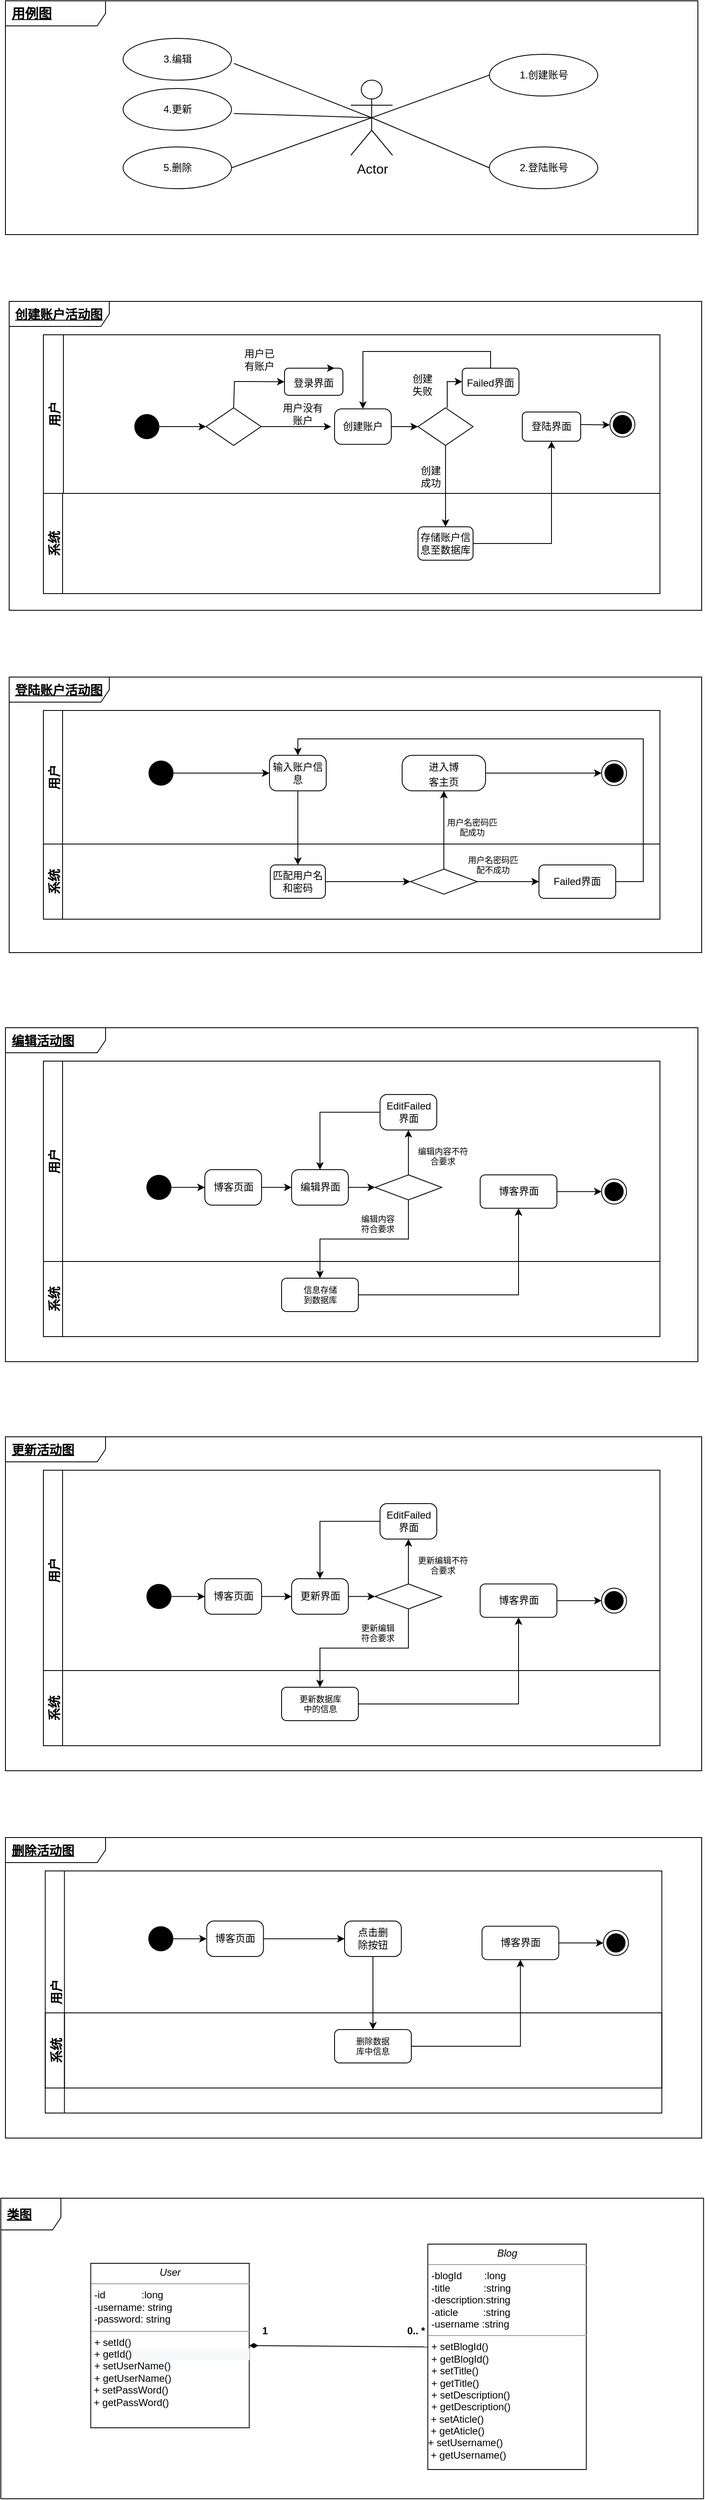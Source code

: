 <mxfile version="18.0.8" type="device"><diagram id="uCge09vuHEHFddwbk7-d" name="Page-1"><mxGraphModel dx="2105" dy="500" grid="1" gridSize="10" guides="1" tooltips="1" connect="1" arrows="1" fold="1" page="1" pageScale="1" pageWidth="827" pageHeight="1169" math="0" shadow="0"><root><mxCell id="0"/><mxCell id="1" parent="0"/><mxCell id="87Q0-yF6agQ6O_MBCrua-6" value="" style="endArrow=none;html=1;rounded=0;entryX=0;entryY=0.5;entryDx=0;entryDy=0;exitX=0.5;exitY=0.5;exitDx=0;exitDy=0;exitPerimeter=0;" parent="1" target="87Q0-yF6agQ6O_MBCrua-8" edge="1" source="ni51FiB8h9C_B713Kg_L-37"><mxGeometry width="50" height="50" relative="1" as="geometry"><mxPoint x="279.5" y="605" as="sourcePoint"/><mxPoint x="360.097" y="589.851" as="targetPoint"/></mxGeometry></mxCell><mxCell id="87Q0-yF6agQ6O_MBCrua-8" value="1.创建账号" style="ellipse;whiteSpace=wrap;html=1;" parent="1" vertex="1"><mxGeometry x="395.5" y="534" width="130" height="50" as="geometry"/></mxCell><mxCell id="ni51FiB8h9C_B713Kg_L-3" value="2.登陆账号" style="ellipse;whiteSpace=wrap;html=1;" parent="1" vertex="1"><mxGeometry x="395.5" y="645" width="130" height="50" as="geometry"/></mxCell><mxCell id="ni51FiB8h9C_B713Kg_L-5" value="3.编辑" style="ellipse;whiteSpace=wrap;html=1;" parent="1" vertex="1"><mxGeometry x="-43.5" y="515" width="130" height="50" as="geometry"/></mxCell><mxCell id="ni51FiB8h9C_B713Kg_L-6" value="" style="endArrow=none;html=1;rounded=0;entryX=0;entryY=0.5;entryDx=0;entryDy=0;exitX=0.5;exitY=0.5;exitDx=0;exitDy=0;exitPerimeter=0;" parent="1" target="ni51FiB8h9C_B713Kg_L-3" edge="1" source="ni51FiB8h9C_B713Kg_L-37"><mxGeometry width="50" height="50" relative="1" as="geometry"><mxPoint x="285.5" y="610" as="sourcePoint"/><mxPoint x="484.5" y="609.5" as="targetPoint"/><Array as="points"/></mxGeometry></mxCell><mxCell id="ni51FiB8h9C_B713Kg_L-22" value="" style="endArrow=none;html=1;rounded=0;fontSize=16;entryX=1;entryY=0.5;entryDx=0;entryDy=0;exitX=0.5;exitY=0.5;exitDx=0;exitDy=0;exitPerimeter=0;" parent="1" target="h9ep-4VkS3vT_aJp5jvK-35" edge="1" source="ni51FiB8h9C_B713Kg_L-37"><mxGeometry width="50" height="50" relative="1" as="geometry"><mxPoint x="229.5" y="605" as="sourcePoint"/><mxPoint x="139.5" y="655" as="targetPoint"/></mxGeometry></mxCell><mxCell id="ni51FiB8h9C_B713Kg_L-37" value="Actor" style="shape=umlActor;verticalLabelPosition=bottom;verticalAlign=top;html=1;fontSize=16;fillColor=none;" parent="1" vertex="1"><mxGeometry x="229.5" y="565" width="50" height="90" as="geometry"/></mxCell><mxCell id="ni51FiB8h9C_B713Kg_L-62" value="" style="endArrow=classic;html=1;rounded=0;fontSize=12;entryX=0.5;entryY=1;entryDx=0;entryDy=0;exitX=1;exitY=0.5;exitDx=0;exitDy=0;" parent="1" target="ni51FiB8h9C_B713Kg_L-64" edge="1" source="ni51FiB8h9C_B713Kg_L-58"><mxGeometry width="50" height="50" relative="1" as="geometry"><mxPoint x="361" y="1110" as="sourcePoint"/><mxPoint x="455" y="1110" as="targetPoint"/><Array as="points"><mxPoint x="470" y="1120"/></Array></mxGeometry></mxCell><mxCell id="ni51FiB8h9C_B713Kg_L-87" value="" style="ellipse;fillColor=#000000;strokeColor=none;fontSize=16;" parent="1" vertex="1"><mxGeometry x="-13" y="1380" width="30" height="30" as="geometry"/></mxCell><mxCell id="ni51FiB8h9C_B713Kg_L-108" style="edgeStyle=orthogonalEdgeStyle;rounded=0;orthogonalLoop=1;jettySize=auto;html=1;exitX=0.5;exitY=1;exitDx=0;exitDy=0;entryX=0.5;entryY=0;entryDx=0;entryDy=0;fontSize=15;" parent="1" source="ni51FiB8h9C_B713Kg_L-95" target="ni51FiB8h9C_B713Kg_L-97" edge="1"><mxGeometry relative="1" as="geometry"/></mxCell><mxCell id="ni51FiB8h9C_B713Kg_L-95" value="输入账户信息" style="rounded=1;whiteSpace=wrap;html=1;fontSize=12;fillColor=none;arcSize=20;" parent="1" vertex="1"><mxGeometry x="132" y="1373.75" width="68" height="42.5" as="geometry"/></mxCell><mxCell id="ni51FiB8h9C_B713Kg_L-112" style="edgeStyle=orthogonalEdgeStyle;rounded=0;orthogonalLoop=1;jettySize=auto;html=1;exitX=1;exitY=0.5;exitDx=0;exitDy=0;entryX=0;entryY=0.5;entryDx=0;entryDy=0;fontSize=15;" parent="1" source="ni51FiB8h9C_B713Kg_L-97" target="ni51FiB8h9C_B713Kg_L-111" edge="1"><mxGeometry relative="1" as="geometry"/></mxCell><mxCell id="ni51FiB8h9C_B713Kg_L-97" value="匹配用户名和密码" style="rounded=1;whiteSpace=wrap;html=1;fontSize=12;fillColor=none;" parent="1" vertex="1"><mxGeometry x="133" y="1505" width="66" height="40" as="geometry"/></mxCell><mxCell id="ni51FiB8h9C_B713Kg_L-98" value="" style="endArrow=classic;html=1;rounded=0;fontSize=12;entryX=0;entryY=0.5;entryDx=0;entryDy=0;" parent="1" target="ni51FiB8h9C_B713Kg_L-95" edge="1"><mxGeometry width="50" height="50" relative="1" as="geometry"><mxPoint x="17" y="1395" as="sourcePoint"/><mxPoint x="73" y="1395.0" as="targetPoint"/></mxGeometry></mxCell><mxCell id="ni51FiB8h9C_B713Kg_L-100" value="" style="ellipse;html=1;shape=endState;fillColor=#000000;strokeColor=#000000;fontSize=12;" parent="1" vertex="1"><mxGeometry x="530" y="1380" width="30" height="30" as="geometry"/></mxCell><mxCell id="ni51FiB8h9C_B713Kg_L-102" value="" style="endArrow=classic;html=1;rounded=0;fontSize=12;exitX=1;exitY=0.5;exitDx=0;exitDy=0;entryX=0;entryY=0.5;entryDx=0;entryDy=0;" parent="1" source="ni51FiB8h9C_B713Kg_L-107" target="ni51FiB8h9C_B713Kg_L-100" edge="1"><mxGeometry width="50" height="50" relative="1" as="geometry"><mxPoint x="404" y="1395" as="sourcePoint"/><mxPoint x="464" y="1395" as="targetPoint"/></mxGeometry></mxCell><mxCell id="ni51FiB8h9C_B713Kg_L-107" value="&lt;span style=&quot;font-size: 12px;&quot;&gt;进入博&lt;br&gt;客主页&lt;/span&gt;" style="rounded=1;whiteSpace=wrap;html=1;fontSize=15;fillColor=none;arcSize=28;" parent="1" vertex="1"><mxGeometry x="291" y="1373.75" width="100" height="42.5" as="geometry"/></mxCell><mxCell id="ni51FiB8h9C_B713Kg_L-119" style="edgeStyle=orthogonalEdgeStyle;rounded=0;orthogonalLoop=1;jettySize=auto;html=1;exitX=1;exitY=0.5;exitDx=0;exitDy=0;fontSize=10;" parent="1" source="ni51FiB8h9C_B713Kg_L-111" target="ni51FiB8h9C_B713Kg_L-120" edge="1"><mxGeometry relative="1" as="geometry"><mxPoint x="431" y="1524.529" as="targetPoint"/></mxGeometry></mxCell><mxCell id="h9ep-4VkS3vT_aJp5jvK-23" style="edgeStyle=orthogonalEdgeStyle;rounded=0;orthogonalLoop=1;jettySize=auto;html=1;exitX=0.5;exitY=0;exitDx=0;exitDy=0;entryX=0.5;entryY=1;entryDx=0;entryDy=0;fontSize=12;" edge="1" parent="1" source="ni51FiB8h9C_B713Kg_L-111" target="ni51FiB8h9C_B713Kg_L-107"><mxGeometry relative="1" as="geometry"/></mxCell><mxCell id="ni51FiB8h9C_B713Kg_L-111" value="" style="rhombus;whiteSpace=wrap;html=1;fontSize=15;fillColor=none;" parent="1" vertex="1"><mxGeometry x="301" y="1510" width="80" height="30" as="geometry"/></mxCell><mxCell id="ni51FiB8h9C_B713Kg_L-116" value="用户名密码匹配成功" style="text;html=1;strokeColor=none;fillColor=none;align=center;verticalAlign=middle;whiteSpace=wrap;rounded=0;fontSize=10;" parent="1" vertex="1"><mxGeometry x="340" y="1445" width="70" height="30" as="geometry"/></mxCell><mxCell id="h9ep-4VkS3vT_aJp5jvK-40" style="edgeStyle=orthogonalEdgeStyle;rounded=0;orthogonalLoop=1;jettySize=auto;html=1;fontSize=12;entryX=0.5;entryY=0;entryDx=0;entryDy=0;" edge="1" parent="1" source="ni51FiB8h9C_B713Kg_L-120" target="ni51FiB8h9C_B713Kg_L-95"><mxGeometry relative="1" as="geometry"><mxPoint x="580" y="1350" as="targetPoint"/><Array as="points"><mxPoint x="580" y="1525"/><mxPoint x="580" y="1354"/><mxPoint x="166" y="1354"/></Array></mxGeometry></mxCell><mxCell id="ni51FiB8h9C_B713Kg_L-120" value="&lt;font style=&quot;font-size: 12px;&quot;&gt;Failed界面&lt;/font&gt;" style="rounded=1;whiteSpace=wrap;html=1;fontSize=10;fillColor=none;" parent="1" vertex="1"><mxGeometry x="455" y="1505" width="92" height="40" as="geometry"/></mxCell><mxCell id="ni51FiB8h9C_B713Kg_L-137" value="用户" style="swimlane;horizontal=0;fontSize=15;fillColor=none;startSize=24;" parent="1" vertex="1"><mxGeometry x="-139" y="870" width="739" height="190" as="geometry"/></mxCell><mxCell id="ni51FiB8h9C_B713Kg_L-38" value="" style="ellipse;fillColor=#000000;strokeColor=none;fontSize=16;" parent="ni51FiB8h9C_B713Kg_L-137" vertex="1"><mxGeometry x="109" y="95" width="30" height="30" as="geometry"/></mxCell><mxCell id="ni51FiB8h9C_B713Kg_L-44" value="" style="rhombus;whiteSpace=wrap;html=1;fontSize=16;fillColor=none;" parent="ni51FiB8h9C_B713Kg_L-137" vertex="1"><mxGeometry x="195" y="87.5" width="66" height="45" as="geometry"/></mxCell><mxCell id="ni51FiB8h9C_B713Kg_L-45" value="" style="endArrow=classic;html=1;rounded=0;fontSize=16;exitX=0.5;exitY=0;exitDx=0;exitDy=0;entryX=0;entryY=0.5;entryDx=0;entryDy=0;" parent="ni51FiB8h9C_B713Kg_L-137" source="ni51FiB8h9C_B713Kg_L-44" target="ni51FiB8h9C_B713Kg_L-50" edge="1"><mxGeometry width="50" height="50" relative="1" as="geometry"><mxPoint x="248" y="47.5" as="sourcePoint"/><mxPoint x="315" y="20" as="targetPoint"/><Array as="points"><mxPoint x="229" y="56"/><mxPoint x="248" y="56"/></Array></mxGeometry></mxCell><mxCell id="ni51FiB8h9C_B713Kg_L-50" value="&lt;font style=&quot;font-size: 12px;&quot;&gt;登录界面&lt;/font&gt;" style="rounded=1;whiteSpace=wrap;html=1;fontSize=16;fillColor=none;" parent="ni51FiB8h9C_B713Kg_L-137" vertex="1"><mxGeometry x="289" y="40" width="70" height="32.5" as="geometry"/></mxCell><mxCell id="ni51FiB8h9C_B713Kg_L-51" value="用户已有账户" style="text;html=1;strokeColor=none;fillColor=none;align=center;verticalAlign=middle;whiteSpace=wrap;rounded=0;fontSize=12;" parent="ni51FiB8h9C_B713Kg_L-137" vertex="1"><mxGeometry x="237" y="10" width="44" height="40" as="geometry"/></mxCell><mxCell id="ni51FiB8h9C_B713Kg_L-54" value="" style="endArrow=classic;html=1;rounded=0;fontSize=12;exitX=1;exitY=0.5;exitDx=0;exitDy=0;" parent="ni51FiB8h9C_B713Kg_L-137" source="ni51FiB8h9C_B713Kg_L-44" edge="1"><mxGeometry width="50" height="50" relative="1" as="geometry"><mxPoint x="295" y="160" as="sourcePoint"/><mxPoint x="345" y="110" as="targetPoint"/></mxGeometry></mxCell><mxCell id="ni51FiB8h9C_B713Kg_L-55" value="用户没有账户" style="text;html=1;strokeColor=none;fillColor=none;align=center;verticalAlign=middle;whiteSpace=wrap;rounded=0;fontSize=12;" parent="ni51FiB8h9C_B713Kg_L-137" vertex="1"><mxGeometry x="281" y="80" width="60" height="30" as="geometry"/></mxCell><mxCell id="h9ep-4VkS3vT_aJp5jvK-6" style="edgeStyle=orthogonalEdgeStyle;rounded=0;orthogonalLoop=1;jettySize=auto;html=1;exitX=1;exitY=0.5;exitDx=0;exitDy=0;entryX=0;entryY=0.5;entryDx=0;entryDy=0;fontSize=12;" edge="1" parent="ni51FiB8h9C_B713Kg_L-137" source="ni51FiB8h9C_B713Kg_L-56" target="h9ep-4VkS3vT_aJp5jvK-4"><mxGeometry relative="1" as="geometry"/></mxCell><mxCell id="ni51FiB8h9C_B713Kg_L-56" value="创建账户" style="rounded=1;whiteSpace=wrap;html=1;fontSize=12;fillColor=none;arcSize=20;" parent="ni51FiB8h9C_B713Kg_L-137" vertex="1"><mxGeometry x="349" y="88.75" width="68" height="42.5" as="geometry"/></mxCell><mxCell id="ni51FiB8h9C_B713Kg_L-61" value="" style="endArrow=classic;html=1;rounded=0;fontSize=12;" parent="ni51FiB8h9C_B713Kg_L-137" target="ni51FiB8h9C_B713Kg_L-44" edge="1"><mxGeometry width="50" height="50" relative="1" as="geometry"><mxPoint x="139" y="110" as="sourcePoint"/><mxPoint x="189" y="60" as="targetPoint"/></mxGeometry></mxCell><mxCell id="ni51FiB8h9C_B713Kg_L-63" value="" style="ellipse;html=1;shape=endState;fillColor=#000000;strokeColor=#000000;fontSize=12;" parent="ni51FiB8h9C_B713Kg_L-137" vertex="1"><mxGeometry x="679" y="92.5" width="30" height="30" as="geometry"/></mxCell><mxCell id="ni51FiB8h9C_B713Kg_L-64" value="登陆界面" style="rounded=1;whiteSpace=wrap;html=1;fontSize=12;fillColor=none;" parent="ni51FiB8h9C_B713Kg_L-137" vertex="1"><mxGeometry x="574" y="92.5" width="70" height="35" as="geometry"/></mxCell><mxCell id="ni51FiB8h9C_B713Kg_L-65" value="" style="endArrow=classic;html=1;rounded=0;fontSize=12;" parent="ni51FiB8h9C_B713Kg_L-137" edge="1"><mxGeometry width="50" height="50" relative="1" as="geometry"><mxPoint x="644" y="107.5" as="sourcePoint"/><mxPoint x="679" y="108" as="targetPoint"/></mxGeometry></mxCell><mxCell id="h9ep-4VkS3vT_aJp5jvK-4" value="" style="rhombus;whiteSpace=wrap;html=1;fontSize=16;fillColor=none;" vertex="1" parent="ni51FiB8h9C_B713Kg_L-137"><mxGeometry x="449" y="87.5" width="66" height="45" as="geometry"/></mxCell><mxCell id="h9ep-4VkS3vT_aJp5jvK-5" value="创建&lt;br&gt;失败" style="text;html=1;strokeColor=none;fillColor=none;align=center;verticalAlign=middle;whiteSpace=wrap;rounded=0;fontSize=12;" vertex="1" parent="ni51FiB8h9C_B713Kg_L-137"><mxGeometry x="429" y="40" width="51" height="40" as="geometry"/></mxCell><mxCell id="h9ep-4VkS3vT_aJp5jvK-8" value="&lt;font style=&quot;font-size: 12px;&quot;&gt;Failed界面&lt;/font&gt;" style="rounded=1;whiteSpace=wrap;html=1;fontSize=16;fillColor=none;" vertex="1" parent="ni51FiB8h9C_B713Kg_L-137"><mxGeometry x="502" y="40" width="68" height="32.5" as="geometry"/></mxCell><mxCell id="h9ep-4VkS3vT_aJp5jvK-17" value="" style="endArrow=classic;html=1;rounded=0;fontSize=16;exitX=0.5;exitY=0;exitDx=0;exitDy=0;entryX=0;entryY=0.5;entryDx=0;entryDy=0;" edge="1" parent="ni51FiB8h9C_B713Kg_L-137" target="h9ep-4VkS3vT_aJp5jvK-8"><mxGeometry width="50" height="50" relative="1" as="geometry"><mxPoint x="484" y="87.5" as="sourcePoint"/><mxPoint x="499" y="56" as="targetPoint"/><Array as="points"><mxPoint x="484" y="56"/></Array></mxGeometry></mxCell><mxCell id="h9ep-4VkS3vT_aJp5jvK-22" value="创建&lt;br&gt;成功" style="text;html=1;strokeColor=none;fillColor=none;align=center;verticalAlign=middle;whiteSpace=wrap;rounded=0;fontSize=12;" vertex="1" parent="ni51FiB8h9C_B713Kg_L-137"><mxGeometry x="439" y="150" width="51" height="40" as="geometry"/></mxCell><mxCell id="h9ep-4VkS3vT_aJp5jvK-37" style="edgeStyle=orthogonalEdgeStyle;rounded=0;orthogonalLoop=1;jettySize=auto;html=1;exitX=0.75;exitY=0;exitDx=0;exitDy=0;entryX=0.857;entryY=0;entryDx=0;entryDy=0;entryPerimeter=0;fontSize=12;" edge="1" parent="ni51FiB8h9C_B713Kg_L-137" source="ni51FiB8h9C_B713Kg_L-50" target="ni51FiB8h9C_B713Kg_L-50"><mxGeometry relative="1" as="geometry"/></mxCell><mxCell id="h9ep-4VkS3vT_aJp5jvK-38" style="edgeStyle=orthogonalEdgeStyle;rounded=0;orthogonalLoop=1;jettySize=auto;html=1;exitX=0.5;exitY=0;exitDx=0;exitDy=0;fontSize=12;entryX=0.5;entryY=0;entryDx=0;entryDy=0;" edge="1" parent="ni51FiB8h9C_B713Kg_L-137" source="h9ep-4VkS3vT_aJp5jvK-8" target="ni51FiB8h9C_B713Kg_L-56"><mxGeometry relative="1" as="geometry"><mxPoint x="536" y="20" as="targetPoint"/></mxGeometry></mxCell><mxCell id="ni51FiB8h9C_B713Kg_L-139" value="系统" style="swimlane;horizontal=0;fontSize=15;fillColor=none;" parent="1" vertex="1"><mxGeometry x="-139" y="1060" width="739" height="120" as="geometry"/></mxCell><mxCell id="ni51FiB8h9C_B713Kg_L-58" value="存储账户信息至数据库" style="rounded=1;whiteSpace=wrap;html=1;fontSize=12;fillColor=none;" parent="ni51FiB8h9C_B713Kg_L-139" vertex="1"><mxGeometry x="449" y="40" width="66" height="40" as="geometry"/></mxCell><mxCell id="ni51FiB8h9C_B713Kg_L-138" value="&lt;span style=&quot;font-weight: 700; text-align: center; text-decoration-line: underline;&quot;&gt;创建账户活动图&lt;/span&gt;" style="shape=umlFrame;whiteSpace=wrap;html=1;width=120;height=30;boundedLbl=1;verticalAlign=middle;align=left;spacingLeft=5;fontSize=15;fillColor=none;" parent="1" vertex="1"><mxGeometry x="-180" y="830" width="830" height="370" as="geometry"/></mxCell><mxCell id="ni51FiB8h9C_B713Kg_L-140" value="&lt;b style=&quot;font-size: 16px; text-align: center;&quot;&gt;&lt;u&gt;用例图&lt;/u&gt;&lt;/b&gt;" style="shape=umlFrame;whiteSpace=wrap;html=1;width=120;height=30;boundedLbl=1;verticalAlign=middle;align=left;spacingLeft=5;fontSize=15;fillColor=none;" parent="1" vertex="1"><mxGeometry x="-184.5" y="470" width="830" height="280" as="geometry"/></mxCell><mxCell id="ni51FiB8h9C_B713Kg_L-141" value="用户" style="swimlane;horizontal=0;fontSize=15;fillColor=none;startSize=23;" parent="1" vertex="1"><mxGeometry x="-139" y="1320" width="739" height="160" as="geometry"/></mxCell><mxCell id="ni51FiB8h9C_B713Kg_L-142" value="系统" style="swimlane;horizontal=0;fontSize=15;fillColor=none;" parent="1" vertex="1"><mxGeometry x="-139" y="1480" width="739" height="90" as="geometry"/></mxCell><mxCell id="h9ep-4VkS3vT_aJp5jvK-39" value="用户名密码匹配不成功" style="text;html=1;strokeColor=none;fillColor=none;align=center;verticalAlign=middle;whiteSpace=wrap;rounded=0;fontSize=10;" vertex="1" parent="ni51FiB8h9C_B713Kg_L-142"><mxGeometry x="504" y="10" width="70" height="30" as="geometry"/></mxCell><mxCell id="ni51FiB8h9C_B713Kg_L-144" value="&lt;span style=&quot;font-weight: 700; text-align: center; text-decoration-line: underline;&quot;&gt;登陆账户活动图&lt;/span&gt;" style="shape=umlFrame;whiteSpace=wrap;html=1;width=120;height=30;boundedLbl=1;verticalAlign=middle;align=left;spacingLeft=5;fontSize=15;fillColor=none;" parent="1" vertex="1"><mxGeometry x="-180" y="1280" width="830" height="330" as="geometry"/></mxCell><mxCell id="h9ep-4VkS3vT_aJp5jvK-19" style="edgeStyle=orthogonalEdgeStyle;rounded=0;orthogonalLoop=1;jettySize=auto;html=1;exitX=0.5;exitY=1;exitDx=0;exitDy=0;fontSize=12;entryX=0.5;entryY=0;entryDx=0;entryDy=0;" edge="1" parent="1" source="h9ep-4VkS3vT_aJp5jvK-4" target="ni51FiB8h9C_B713Kg_L-58"><mxGeometry relative="1" as="geometry"><mxPoint x="343" y="1030" as="targetPoint"/></mxGeometry></mxCell><mxCell id="h9ep-4VkS3vT_aJp5jvK-24" value="&lt;p style=&quot;margin:0px;margin-top:4px;text-align:center;&quot;&gt;&lt;i&gt;User&lt;/i&gt;&lt;/p&gt;&lt;hr size=&quot;1&quot;&gt;&lt;p style=&quot;margin:0px;margin-left:4px;&quot;&gt;-id&amp;nbsp; &amp;nbsp; &amp;nbsp; &amp;nbsp; &amp;nbsp; &amp;nbsp; &amp;nbsp;:long&lt;/p&gt;&lt;p style=&quot;margin:0px;margin-left:4px;&quot;&gt;-username: string&lt;/p&gt;&lt;p style=&quot;margin:0px;margin-left:4px;&quot;&gt;-password: string&lt;/p&gt;&lt;hr size=&quot;1&quot;&gt;&lt;p style=&quot;margin: 0px 0px 0px 4px;&quot;&gt;+ setId()&lt;/p&gt;&lt;p style=&quot;margin:0px;margin-left:4px;&quot;&gt;&lt;/p&gt;&lt;p style=&quot;color: rgb(0, 0, 0); font-family: Helvetica; font-size: 12px; font-style: normal; font-variant-ligatures: normal; font-variant-caps: normal; font-weight: 400; letter-spacing: normal; orphans: 2; text-align: left; text-indent: 0px; text-transform: none; widows: 2; word-spacing: 0px; -webkit-text-stroke-width: 0px; background-color: rgb(248, 249, 250); text-decoration-thickness: initial; text-decoration-style: initial; text-decoration-color: initial; margin: 0px 0px 0px 4px;&quot;&gt;+ getId()&lt;/p&gt;&lt;p style=&quot;margin:0px;margin-left:4px;&quot;&gt;+ setUserName()&lt;/p&gt;&lt;p style=&quot;margin:0px;margin-left:4px;&quot;&gt;+ getUserName()&lt;/p&gt;&amp;nbsp;+ setPassWord()&lt;br&gt;&amp;nbsp;+ getPassWord()&lt;p style=&quot;margin:0px;margin-left:4px;&quot;&gt;&lt;br&gt;&lt;/p&gt;" style="verticalAlign=top;align=left;overflow=fill;fontSize=12;fontFamily=Helvetica;html=1;" vertex="1" parent="1"><mxGeometry x="-82.25" y="3180" width="190" height="197" as="geometry"/></mxCell><mxCell id="h9ep-4VkS3vT_aJp5jvK-25" value="&lt;p style=&quot;margin:0px;margin-top:4px;text-align:center;&quot;&gt;&lt;i&gt;Blog&lt;/i&gt;&lt;/p&gt;&lt;hr size=&quot;1&quot;&gt;&lt;p style=&quot;margin:0px;margin-left:4px;&quot;&gt;-blogId&amp;nbsp; &amp;nbsp; &amp;nbsp; &amp;nbsp; :long&lt;/p&gt;&lt;p style=&quot;margin:0px;margin-left:4px;&quot;&gt;-title&amp;nbsp; &amp;nbsp; &amp;nbsp; &amp;nbsp; &amp;nbsp; &amp;nbsp; :string&lt;br&gt;-description:string&lt;/p&gt;&lt;p style=&quot;margin:0px;margin-left:4px;&quot;&gt;-aticle&amp;nbsp; &amp;nbsp; &amp;nbsp; &amp;nbsp; &amp;nbsp;:string&lt;/p&gt;&lt;p style=&quot;margin:0px;margin-left:4px;&quot;&gt;-username :string&lt;/p&gt;&lt;hr size=&quot;1&quot;&gt;&lt;p style=&quot;margin:0px;margin-left:4px;&quot;&gt;+ setBlogId()&lt;br&gt;+ getBlogId()&lt;br&gt;&lt;/p&gt;&lt;p style=&quot;margin:0px;margin-left:4px;&quot;&gt;+ setTitle()&lt;br&gt;+ getTitle()&lt;br&gt;&lt;/p&gt;&lt;p style=&quot;margin:0px;margin-left:4px;&quot;&gt;+ setDescription()&lt;br&gt;+ getDescription()&lt;br&gt;&lt;/p&gt;&amp;nbsp;+ setAticle()&lt;br&gt;&amp;nbsp;+ getAticle()&lt;br&gt;+ setUsername()&lt;br&gt;&amp;nbsp;+ getUsername()" style="verticalAlign=top;align=left;overflow=fill;fontSize=12;fontFamily=Helvetica;html=1;" vertex="1" parent="1"><mxGeometry x="321.75" y="3157" width="190" height="270" as="geometry"/></mxCell><mxCell id="h9ep-4VkS3vT_aJp5jvK-26" value="" style="endArrow=none;startArrow=diamondThin;endFill=0;startFill=1;html=1;verticalAlign=bottom;labelBackgroundColor=none;strokeWidth=1;startSize=8;endSize=8;rounded=0;exitX=1;exitY=0.5;exitDx=0;exitDy=0;entryX=0;entryY=0.456;entryDx=0;entryDy=0;entryPerimeter=0;" edge="1" parent="1" source="h9ep-4VkS3vT_aJp5jvK-24" target="h9ep-4VkS3vT_aJp5jvK-25"><mxGeometry width="160" relative="1" as="geometry"><mxPoint x="201.75" y="3227" as="sourcePoint"/><mxPoint x="361.75" y="3227" as="targetPoint"/></mxGeometry></mxCell><mxCell id="h9ep-4VkS3vT_aJp5jvK-27" value="1" style="text;align=center;fontStyle=1;verticalAlign=middle;spacingLeft=3;spacingRight=3;strokeColor=none;rotatable=0;points=[[0,0.5],[1,0.5]];portConstraint=eastwest;" vertex="1" parent="1"><mxGeometry x="86.75" y="3247" width="80" height="26" as="geometry"/></mxCell><mxCell id="h9ep-4VkS3vT_aJp5jvK-28" value="0.. *" style="text;align=center;fontStyle=1;verticalAlign=middle;spacingLeft=3;spacingRight=3;strokeColor=none;rotatable=0;points=[[0,0.5],[1,0.5]];portConstraint=eastwest;" vertex="1" parent="1"><mxGeometry x="267.75" y="3247" width="80" height="26" as="geometry"/></mxCell><mxCell id="h9ep-4VkS3vT_aJp5jvK-30" value="" style="endArrow=none;html=1;rounded=0;fontSize=12;entryX=0.5;entryY=0.5;entryDx=0;entryDy=0;entryPerimeter=0;" edge="1" parent="1" target="ni51FiB8h9C_B713Kg_L-37"><mxGeometry width="50" height="50" relative="1" as="geometry"><mxPoint x="89.5" y="545" as="sourcePoint"/><mxPoint x="229.5" y="605" as="targetPoint"/></mxGeometry></mxCell><mxCell id="h9ep-4VkS3vT_aJp5jvK-31" value="" style="endArrow=none;html=1;rounded=0;fontSize=12;" edge="1" parent="1"><mxGeometry width="50" height="50" relative="1" as="geometry"><mxPoint x="89.5" y="605" as="sourcePoint"/><mxPoint x="255.5" y="610" as="targetPoint"/></mxGeometry></mxCell><mxCell id="h9ep-4VkS3vT_aJp5jvK-32" value="4.更新" style="ellipse;whiteSpace=wrap;html=1;" vertex="1" parent="1"><mxGeometry x="-43.5" y="575" width="130" height="50" as="geometry"/></mxCell><mxCell id="h9ep-4VkS3vT_aJp5jvK-35" value="5.删除" style="ellipse;whiteSpace=wrap;html=1;" vertex="1" parent="1"><mxGeometry x="-43.5" y="645" width="130" height="50" as="geometry"/></mxCell><mxCell id="h9ep-4VkS3vT_aJp5jvK-56" value="用户" style="swimlane;horizontal=0;fontSize=15;fillColor=none;startSize=23;" vertex="1" parent="1"><mxGeometry x="-139" y="1740" width="739" height="240" as="geometry"/></mxCell><mxCell id="h9ep-4VkS3vT_aJp5jvK-65" style="edgeStyle=orthogonalEdgeStyle;rounded=0;orthogonalLoop=1;jettySize=auto;html=1;exitX=1;exitY=0.5;exitDx=0;exitDy=0;entryX=0;entryY=0.5;entryDx=0;entryDy=0;fontSize=12;" edge="1" parent="h9ep-4VkS3vT_aJp5jvK-56" source="h9ep-4VkS3vT_aJp5jvK-43" target="h9ep-4VkS3vT_aJp5jvK-61"><mxGeometry relative="1" as="geometry"/></mxCell><mxCell id="h9ep-4VkS3vT_aJp5jvK-43" value="博客页面" style="rounded=1;whiteSpace=wrap;html=1;fontSize=12;fillColor=none;arcSize=20;" vertex="1" parent="h9ep-4VkS3vT_aJp5jvK-56"><mxGeometry x="193.5" y="130" width="68" height="42.5" as="geometry"/></mxCell><mxCell id="h9ep-4VkS3vT_aJp5jvK-62" style="edgeStyle=orthogonalEdgeStyle;rounded=0;orthogonalLoop=1;jettySize=auto;html=1;exitX=1;exitY=0.5;exitDx=0;exitDy=0;entryX=0;entryY=0.5;entryDx=0;entryDy=0;fontSize=12;" edge="1" parent="h9ep-4VkS3vT_aJp5jvK-56" source="h9ep-4VkS3vT_aJp5jvK-61" target="h9ep-4VkS3vT_aJp5jvK-52"><mxGeometry relative="1" as="geometry"/></mxCell><mxCell id="h9ep-4VkS3vT_aJp5jvK-61" value="编辑界面" style="rounded=1;whiteSpace=wrap;html=1;fontSize=12;fillColor=none;arcSize=20;" vertex="1" parent="h9ep-4VkS3vT_aJp5jvK-56"><mxGeometry x="297.5" y="130" width="68" height="42.5" as="geometry"/></mxCell><mxCell id="h9ep-4VkS3vT_aJp5jvK-52" value="" style="rhombus;whiteSpace=wrap;html=1;fontSize=15;fillColor=none;" vertex="1" parent="h9ep-4VkS3vT_aJp5jvK-56"><mxGeometry x="397.5" y="136.25" width="80" height="30" as="geometry"/></mxCell><mxCell id="h9ep-4VkS3vT_aJp5jvK-41" value="" style="ellipse;fillColor=#000000;strokeColor=none;fontSize=16;" vertex="1" parent="h9ep-4VkS3vT_aJp5jvK-56"><mxGeometry x="123.5" y="136.25" width="30" height="30" as="geometry"/></mxCell><mxCell id="h9ep-4VkS3vT_aJp5jvK-46" value="" style="endArrow=classic;html=1;rounded=0;fontSize=12;entryX=0;entryY=0.5;entryDx=0;entryDy=0;exitX=1;exitY=0.5;exitDx=0;exitDy=0;" edge="1" parent="h9ep-4VkS3vT_aJp5jvK-56" target="h9ep-4VkS3vT_aJp5jvK-43" source="h9ep-4VkS3vT_aJp5jvK-41"><mxGeometry width="50" height="50" relative="1" as="geometry"><mxPoint x="156" y="155" as="sourcePoint"/><mxPoint x="212" y="155.0" as="targetPoint"/></mxGeometry></mxCell><mxCell id="h9ep-4VkS3vT_aJp5jvK-70" style="edgeStyle=orthogonalEdgeStyle;rounded=0;orthogonalLoop=1;jettySize=auto;html=1;exitX=0;exitY=0.5;exitDx=0;exitDy=0;entryX=0.5;entryY=0;entryDx=0;entryDy=0;fontSize=12;" edge="1" parent="h9ep-4VkS3vT_aJp5jvK-56" source="h9ep-4VkS3vT_aJp5jvK-67" target="h9ep-4VkS3vT_aJp5jvK-61"><mxGeometry relative="1" as="geometry"/></mxCell><mxCell id="h9ep-4VkS3vT_aJp5jvK-67" value="EditFailed&lt;br&gt;界面" style="rounded=1;whiteSpace=wrap;html=1;fontSize=12;fillColor=none;arcSize=20;" vertex="1" parent="h9ep-4VkS3vT_aJp5jvK-56"><mxGeometry x="403.5" y="40" width="68" height="42.5" as="geometry"/></mxCell><mxCell id="h9ep-4VkS3vT_aJp5jvK-66" style="edgeStyle=orthogonalEdgeStyle;rounded=0;orthogonalLoop=1;jettySize=auto;html=1;exitX=0.5;exitY=0;exitDx=0;exitDy=0;fontSize=12;entryX=0.5;entryY=1;entryDx=0;entryDy=0;" edge="1" parent="h9ep-4VkS3vT_aJp5jvK-56" source="h9ep-4VkS3vT_aJp5jvK-52" target="h9ep-4VkS3vT_aJp5jvK-67"><mxGeometry relative="1" as="geometry"><mxPoint x="437.5" y="90" as="targetPoint"/></mxGeometry></mxCell><mxCell id="h9ep-4VkS3vT_aJp5jvK-69" value="编辑内容不符合要求" style="text;html=1;strokeColor=none;fillColor=none;align=center;verticalAlign=middle;whiteSpace=wrap;rounded=0;fontSize=10;" vertex="1" parent="h9ep-4VkS3vT_aJp5jvK-56"><mxGeometry x="443.5" y="99" width="70" height="30" as="geometry"/></mxCell><mxCell id="h9ep-4VkS3vT_aJp5jvK-53" value="编辑内容&lt;br&gt;符合要求" style="text;html=1;strokeColor=none;fillColor=none;align=center;verticalAlign=middle;whiteSpace=wrap;rounded=0;fontSize=10;" vertex="1" parent="h9ep-4VkS3vT_aJp5jvK-56"><mxGeometry x="365.5" y="180" width="70" height="30" as="geometry"/></mxCell><mxCell id="h9ep-4VkS3vT_aJp5jvK-77" style="edgeStyle=orthogonalEdgeStyle;rounded=0;orthogonalLoop=1;jettySize=auto;html=1;exitX=1;exitY=0.5;exitDx=0;exitDy=0;entryX=0;entryY=0.5;entryDx=0;entryDy=0;fontSize=12;" edge="1" parent="h9ep-4VkS3vT_aJp5jvK-56" source="h9ep-4VkS3vT_aJp5jvK-55" target="h9ep-4VkS3vT_aJp5jvK-47"><mxGeometry relative="1" as="geometry"/></mxCell><mxCell id="h9ep-4VkS3vT_aJp5jvK-55" value="&lt;font style=&quot;font-size: 12px;&quot;&gt;博客界面&lt;/font&gt;" style="rounded=1;whiteSpace=wrap;html=1;fontSize=10;fillColor=none;" vertex="1" parent="h9ep-4VkS3vT_aJp5jvK-56"><mxGeometry x="523.5" y="136.25" width="92" height="40" as="geometry"/></mxCell><mxCell id="h9ep-4VkS3vT_aJp5jvK-47" value="" style="ellipse;html=1;shape=endState;fillColor=#000000;strokeColor=#000000;fontSize=12;" vertex="1" parent="h9ep-4VkS3vT_aJp5jvK-56"><mxGeometry x="669" y="141.25" width="30" height="30" as="geometry"/></mxCell><mxCell id="h9ep-4VkS3vT_aJp5jvK-57" value="系统" style="swimlane;horizontal=0;fontSize=15;fillColor=none;" vertex="1" parent="1"><mxGeometry x="-139" y="1980" width="739" height="90" as="geometry"/></mxCell><mxCell id="h9ep-4VkS3vT_aJp5jvK-72" value="信息存储&lt;br&gt;到数据库" style="rounded=1;whiteSpace=wrap;html=1;fontSize=10;fillColor=none;" vertex="1" parent="h9ep-4VkS3vT_aJp5jvK-57"><mxGeometry x="285.5" y="20" width="92" height="40" as="geometry"/></mxCell><mxCell id="h9ep-4VkS3vT_aJp5jvK-59" value="&lt;span style=&quot;font-weight: 700; text-align: center; text-decoration-line: underline;&quot;&gt;编辑活动图&lt;/span&gt;" style="shape=umlFrame;whiteSpace=wrap;html=1;width=120;height=30;boundedLbl=1;verticalAlign=middle;align=left;spacingLeft=5;fontSize=15;fillColor=none;" vertex="1" parent="1"><mxGeometry x="-184.5" y="1700" width="830" height="400" as="geometry"/></mxCell><mxCell id="h9ep-4VkS3vT_aJp5jvK-71" style="edgeStyle=orthogonalEdgeStyle;rounded=0;orthogonalLoop=1;jettySize=auto;html=1;exitX=0.5;exitY=1;exitDx=0;exitDy=0;fontSize=12;entryX=0.5;entryY=0;entryDx=0;entryDy=0;" edge="1" parent="1" source="h9ep-4VkS3vT_aJp5jvK-52" target="h9ep-4VkS3vT_aJp5jvK-72"><mxGeometry relative="1" as="geometry"><mxPoint x="298.5" y="1970" as="targetPoint"/></mxGeometry></mxCell><mxCell id="h9ep-4VkS3vT_aJp5jvK-74" style="edgeStyle=orthogonalEdgeStyle;rounded=0;orthogonalLoop=1;jettySize=auto;html=1;exitX=1;exitY=0.5;exitDx=0;exitDy=0;entryX=0.5;entryY=1;entryDx=0;entryDy=0;fontSize=12;" edge="1" parent="1" source="h9ep-4VkS3vT_aJp5jvK-72" target="h9ep-4VkS3vT_aJp5jvK-55"><mxGeometry relative="1" as="geometry"><mxPoint x="417.5" y="2020" as="targetPoint"/></mxGeometry></mxCell><mxCell id="h9ep-4VkS3vT_aJp5jvK-78" value="用户" style="swimlane;horizontal=0;fontSize=15;fillColor=none;startSize=23;" vertex="1" parent="1"><mxGeometry x="-139" y="2230" width="739" height="240" as="geometry"/></mxCell><mxCell id="h9ep-4VkS3vT_aJp5jvK-79" style="edgeStyle=orthogonalEdgeStyle;rounded=0;orthogonalLoop=1;jettySize=auto;html=1;exitX=1;exitY=0.5;exitDx=0;exitDy=0;entryX=0;entryY=0.5;entryDx=0;entryDy=0;fontSize=12;" edge="1" parent="h9ep-4VkS3vT_aJp5jvK-78" source="h9ep-4VkS3vT_aJp5jvK-80" target="h9ep-4VkS3vT_aJp5jvK-82"><mxGeometry relative="1" as="geometry"/></mxCell><mxCell id="h9ep-4VkS3vT_aJp5jvK-80" value="博客页面" style="rounded=1;whiteSpace=wrap;html=1;fontSize=12;fillColor=none;arcSize=20;" vertex="1" parent="h9ep-4VkS3vT_aJp5jvK-78"><mxGeometry x="193.5" y="130" width="68" height="42.5" as="geometry"/></mxCell><mxCell id="h9ep-4VkS3vT_aJp5jvK-81" style="edgeStyle=orthogonalEdgeStyle;rounded=0;orthogonalLoop=1;jettySize=auto;html=1;exitX=1;exitY=0.5;exitDx=0;exitDy=0;entryX=0;entryY=0.5;entryDx=0;entryDy=0;fontSize=12;" edge="1" parent="h9ep-4VkS3vT_aJp5jvK-78" source="h9ep-4VkS3vT_aJp5jvK-82" target="h9ep-4VkS3vT_aJp5jvK-83"><mxGeometry relative="1" as="geometry"/></mxCell><mxCell id="h9ep-4VkS3vT_aJp5jvK-82" value="更新界面" style="rounded=1;whiteSpace=wrap;html=1;fontSize=12;fillColor=none;arcSize=20;" vertex="1" parent="h9ep-4VkS3vT_aJp5jvK-78"><mxGeometry x="297.5" y="130" width="68" height="42.5" as="geometry"/></mxCell><mxCell id="h9ep-4VkS3vT_aJp5jvK-83" value="" style="rhombus;whiteSpace=wrap;html=1;fontSize=15;fillColor=none;" vertex="1" parent="h9ep-4VkS3vT_aJp5jvK-78"><mxGeometry x="397.5" y="136.25" width="80" height="30" as="geometry"/></mxCell><mxCell id="h9ep-4VkS3vT_aJp5jvK-84" value="" style="ellipse;fillColor=#000000;strokeColor=none;fontSize=16;" vertex="1" parent="h9ep-4VkS3vT_aJp5jvK-78"><mxGeometry x="123.5" y="136.25" width="30" height="30" as="geometry"/></mxCell><mxCell id="h9ep-4VkS3vT_aJp5jvK-85" value="" style="endArrow=classic;html=1;rounded=0;fontSize=12;entryX=0;entryY=0.5;entryDx=0;entryDy=0;exitX=1;exitY=0.5;exitDx=0;exitDy=0;" edge="1" parent="h9ep-4VkS3vT_aJp5jvK-78" source="h9ep-4VkS3vT_aJp5jvK-84" target="h9ep-4VkS3vT_aJp5jvK-80"><mxGeometry width="50" height="50" relative="1" as="geometry"><mxPoint x="156" y="155" as="sourcePoint"/><mxPoint x="212" y="155.0" as="targetPoint"/></mxGeometry></mxCell><mxCell id="h9ep-4VkS3vT_aJp5jvK-86" style="edgeStyle=orthogonalEdgeStyle;rounded=0;orthogonalLoop=1;jettySize=auto;html=1;exitX=0;exitY=0.5;exitDx=0;exitDy=0;entryX=0.5;entryY=0;entryDx=0;entryDy=0;fontSize=12;" edge="1" parent="h9ep-4VkS3vT_aJp5jvK-78" source="h9ep-4VkS3vT_aJp5jvK-87" target="h9ep-4VkS3vT_aJp5jvK-82"><mxGeometry relative="1" as="geometry"/></mxCell><mxCell id="h9ep-4VkS3vT_aJp5jvK-87" value="EditFailed&lt;br&gt;界面" style="rounded=1;whiteSpace=wrap;html=1;fontSize=12;fillColor=none;arcSize=20;" vertex="1" parent="h9ep-4VkS3vT_aJp5jvK-78"><mxGeometry x="403.5" y="40" width="68" height="42.5" as="geometry"/></mxCell><mxCell id="h9ep-4VkS3vT_aJp5jvK-88" style="edgeStyle=orthogonalEdgeStyle;rounded=0;orthogonalLoop=1;jettySize=auto;html=1;exitX=0.5;exitY=0;exitDx=0;exitDy=0;fontSize=12;entryX=0.5;entryY=1;entryDx=0;entryDy=0;" edge="1" parent="h9ep-4VkS3vT_aJp5jvK-78" source="h9ep-4VkS3vT_aJp5jvK-83" target="h9ep-4VkS3vT_aJp5jvK-87"><mxGeometry relative="1" as="geometry"><mxPoint x="437.5" y="90" as="targetPoint"/></mxGeometry></mxCell><mxCell id="h9ep-4VkS3vT_aJp5jvK-89" value="更新编辑不符合要求" style="text;html=1;strokeColor=none;fillColor=none;align=center;verticalAlign=middle;whiteSpace=wrap;rounded=0;fontSize=10;" vertex="1" parent="h9ep-4VkS3vT_aJp5jvK-78"><mxGeometry x="443.5" y="99" width="70" height="30" as="geometry"/></mxCell><mxCell id="h9ep-4VkS3vT_aJp5jvK-90" value="更新编辑&lt;br&gt;符合要求" style="text;html=1;strokeColor=none;fillColor=none;align=center;verticalAlign=middle;whiteSpace=wrap;rounded=0;fontSize=10;" vertex="1" parent="h9ep-4VkS3vT_aJp5jvK-78"><mxGeometry x="365.5" y="180" width="70" height="30" as="geometry"/></mxCell><mxCell id="h9ep-4VkS3vT_aJp5jvK-91" style="edgeStyle=orthogonalEdgeStyle;rounded=0;orthogonalLoop=1;jettySize=auto;html=1;exitX=1;exitY=0.5;exitDx=0;exitDy=0;entryX=0;entryY=0.5;entryDx=0;entryDy=0;fontSize=12;" edge="1" parent="h9ep-4VkS3vT_aJp5jvK-78" source="h9ep-4VkS3vT_aJp5jvK-92" target="h9ep-4VkS3vT_aJp5jvK-93"><mxGeometry relative="1" as="geometry"/></mxCell><mxCell id="h9ep-4VkS3vT_aJp5jvK-92" value="&lt;font style=&quot;font-size: 12px;&quot;&gt;博客界面&lt;/font&gt;" style="rounded=1;whiteSpace=wrap;html=1;fontSize=10;fillColor=none;" vertex="1" parent="h9ep-4VkS3vT_aJp5jvK-78"><mxGeometry x="523.5" y="136.25" width="92" height="40" as="geometry"/></mxCell><mxCell id="h9ep-4VkS3vT_aJp5jvK-93" value="" style="ellipse;html=1;shape=endState;fillColor=#000000;strokeColor=#000000;fontSize=12;" vertex="1" parent="h9ep-4VkS3vT_aJp5jvK-78"><mxGeometry x="669" y="141.25" width="30" height="30" as="geometry"/></mxCell><mxCell id="h9ep-4VkS3vT_aJp5jvK-94" value="系统" style="swimlane;horizontal=0;fontSize=15;fillColor=none;" vertex="1" parent="1"><mxGeometry x="-139" y="2470" width="739" height="90" as="geometry"/></mxCell><mxCell id="h9ep-4VkS3vT_aJp5jvK-95" value="更新数据库&lt;br&gt;中的信息" style="rounded=1;whiteSpace=wrap;html=1;fontSize=10;fillColor=none;" vertex="1" parent="h9ep-4VkS3vT_aJp5jvK-94"><mxGeometry x="285.5" y="20" width="92" height="40" as="geometry"/></mxCell><mxCell id="h9ep-4VkS3vT_aJp5jvK-96" value="&lt;span style=&quot;font-weight: 700; text-align: center; text-decoration-line: underline;&quot;&gt;更新活动图&lt;/span&gt;" style="shape=umlFrame;whiteSpace=wrap;html=1;width=120;height=30;boundedLbl=1;verticalAlign=middle;align=left;spacingLeft=5;fontSize=15;fillColor=none;" vertex="1" parent="1"><mxGeometry x="-184.5" y="2190" width="834.5" height="400" as="geometry"/></mxCell><mxCell id="h9ep-4VkS3vT_aJp5jvK-97" style="edgeStyle=orthogonalEdgeStyle;rounded=0;orthogonalLoop=1;jettySize=auto;html=1;exitX=0.5;exitY=1;exitDx=0;exitDy=0;fontSize=12;entryX=0.5;entryY=0;entryDx=0;entryDy=0;" edge="1" parent="1" source="h9ep-4VkS3vT_aJp5jvK-83" target="h9ep-4VkS3vT_aJp5jvK-95"><mxGeometry relative="1" as="geometry"><mxPoint x="298.5" y="2460" as="targetPoint"/></mxGeometry></mxCell><mxCell id="h9ep-4VkS3vT_aJp5jvK-98" style="edgeStyle=orthogonalEdgeStyle;rounded=0;orthogonalLoop=1;jettySize=auto;html=1;exitX=1;exitY=0.5;exitDx=0;exitDy=0;entryX=0.5;entryY=1;entryDx=0;entryDy=0;fontSize=12;" edge="1" parent="1" source="h9ep-4VkS3vT_aJp5jvK-95" target="h9ep-4VkS3vT_aJp5jvK-92"><mxGeometry relative="1" as="geometry"><mxPoint x="417.5" y="2510" as="targetPoint"/></mxGeometry></mxCell><mxCell id="h9ep-4VkS3vT_aJp5jvK-99" value="用户" style="swimlane;horizontal=0;fontSize=15;fillColor=none;startSize=23;" vertex="1" parent="1"><mxGeometry x="-136.75" y="2710" width="739" height="290" as="geometry"/></mxCell><mxCell id="h9ep-4VkS3vT_aJp5jvK-100" style="edgeStyle=orthogonalEdgeStyle;rounded=0;orthogonalLoop=1;jettySize=auto;html=1;exitX=1;exitY=0.5;exitDx=0;exitDy=0;entryX=0;entryY=0.5;entryDx=0;entryDy=0;fontSize=12;" edge="1" parent="h9ep-4VkS3vT_aJp5jvK-99" source="h9ep-4VkS3vT_aJp5jvK-101" target="h9ep-4VkS3vT_aJp5jvK-103"><mxGeometry relative="1" as="geometry"/></mxCell><mxCell id="h9ep-4VkS3vT_aJp5jvK-101" value="博客页面" style="rounded=1;whiteSpace=wrap;html=1;fontSize=12;fillColor=none;arcSize=20;" vertex="1" parent="h9ep-4VkS3vT_aJp5jvK-99"><mxGeometry x="193.5" y="60" width="68" height="42.5" as="geometry"/></mxCell><mxCell id="h9ep-4VkS3vT_aJp5jvK-103" value="点击删&lt;br&gt;除按钮" style="rounded=1;whiteSpace=wrap;html=1;fontSize=12;fillColor=none;arcSize=20;" vertex="1" parent="h9ep-4VkS3vT_aJp5jvK-99"><mxGeometry x="358.75" y="60" width="68" height="42.5" as="geometry"/></mxCell><mxCell id="h9ep-4VkS3vT_aJp5jvK-105" value="" style="ellipse;fillColor=#000000;strokeColor=none;fontSize=16;" vertex="1" parent="h9ep-4VkS3vT_aJp5jvK-99"><mxGeometry x="123.5" y="66.25" width="30" height="30" as="geometry"/></mxCell><mxCell id="h9ep-4VkS3vT_aJp5jvK-106" value="" style="endArrow=classic;html=1;rounded=0;fontSize=12;entryX=0;entryY=0.5;entryDx=0;entryDy=0;exitX=1;exitY=0.5;exitDx=0;exitDy=0;" edge="1" parent="h9ep-4VkS3vT_aJp5jvK-99" source="h9ep-4VkS3vT_aJp5jvK-105" target="h9ep-4VkS3vT_aJp5jvK-101"><mxGeometry width="50" height="50" relative="1" as="geometry"><mxPoint x="156" y="85" as="sourcePoint"/><mxPoint x="212" y="85.0" as="targetPoint"/></mxGeometry></mxCell><mxCell id="h9ep-4VkS3vT_aJp5jvK-112" style="edgeStyle=orthogonalEdgeStyle;rounded=0;orthogonalLoop=1;jettySize=auto;html=1;exitX=1;exitY=0.5;exitDx=0;exitDy=0;entryX=0;entryY=0.5;entryDx=0;entryDy=0;fontSize=12;" edge="1" parent="h9ep-4VkS3vT_aJp5jvK-99" source="h9ep-4VkS3vT_aJp5jvK-113" target="h9ep-4VkS3vT_aJp5jvK-114"><mxGeometry relative="1" as="geometry"/></mxCell><mxCell id="h9ep-4VkS3vT_aJp5jvK-113" value="&lt;font style=&quot;font-size: 12px;&quot;&gt;博客界面&lt;/font&gt;" style="rounded=1;whiteSpace=wrap;html=1;fontSize=10;fillColor=none;" vertex="1" parent="h9ep-4VkS3vT_aJp5jvK-99"><mxGeometry x="523.5" y="66.25" width="92" height="40" as="geometry"/></mxCell><mxCell id="h9ep-4VkS3vT_aJp5jvK-114" value="" style="ellipse;html=1;shape=endState;fillColor=#000000;strokeColor=#000000;fontSize=12;" vertex="1" parent="h9ep-4VkS3vT_aJp5jvK-99"><mxGeometry x="669" y="71.25" width="30" height="30" as="geometry"/></mxCell><mxCell id="h9ep-4VkS3vT_aJp5jvK-115" value="系统" style="swimlane;horizontal=0;fontSize=15;fillColor=none;" vertex="1" parent="1"><mxGeometry x="-136.75" y="2880" width="739" height="90" as="geometry"/></mxCell><mxCell id="h9ep-4VkS3vT_aJp5jvK-116" value="删除数据&lt;br&gt;库中信息" style="rounded=1;whiteSpace=wrap;html=1;fontSize=10;fillColor=none;" vertex="1" parent="h9ep-4VkS3vT_aJp5jvK-115"><mxGeometry x="346.75" y="20" width="92" height="40" as="geometry"/></mxCell><mxCell id="h9ep-4VkS3vT_aJp5jvK-119" style="edgeStyle=orthogonalEdgeStyle;rounded=0;orthogonalLoop=1;jettySize=auto;html=1;exitX=1;exitY=0.5;exitDx=0;exitDy=0;entryX=0.5;entryY=1;entryDx=0;entryDy=0;fontSize=12;" edge="1" parent="1" source="h9ep-4VkS3vT_aJp5jvK-116" target="h9ep-4VkS3vT_aJp5jvK-113"><mxGeometry relative="1" as="geometry"><mxPoint x="419.75" y="2990" as="targetPoint"/></mxGeometry></mxCell><mxCell id="h9ep-4VkS3vT_aJp5jvK-120" style="edgeStyle=orthogonalEdgeStyle;rounded=0;orthogonalLoop=1;jettySize=auto;html=1;exitX=0.5;exitY=1;exitDx=0;exitDy=0;entryX=0.5;entryY=0;entryDx=0;entryDy=0;fontSize=12;" edge="1" parent="1" source="h9ep-4VkS3vT_aJp5jvK-103" target="h9ep-4VkS3vT_aJp5jvK-116"><mxGeometry relative="1" as="geometry"/></mxCell><mxCell id="h9ep-4VkS3vT_aJp5jvK-117" value="&lt;span style=&quot;font-weight: 700; text-align: center; text-decoration-line: underline;&quot;&gt;删除活动图&lt;/span&gt;" style="shape=umlFrame;whiteSpace=wrap;html=1;width=120;height=30;boundedLbl=1;verticalAlign=middle;align=left;spacingLeft=5;fontSize=15;fillColor=none;" vertex="1" parent="1"><mxGeometry x="-184.5" y="2670" width="834.5" height="360" as="geometry"/></mxCell><mxCell id="h9ep-4VkS3vT_aJp5jvK-121" value="&lt;span style=&quot;font-weight: 700; text-align: center; text-decoration-line: underline;&quot;&gt;类图&lt;/span&gt;" style="shape=umlFrame;whiteSpace=wrap;html=1;width=72;height=38;boundedLbl=1;verticalAlign=middle;align=left;spacingLeft=5;fontSize=15;fillColor=none;" vertex="1" parent="1"><mxGeometry x="-190" y="3102" width="842.25" height="360" as="geometry"/></mxCell></root></mxGraphModel></diagram></mxfile>